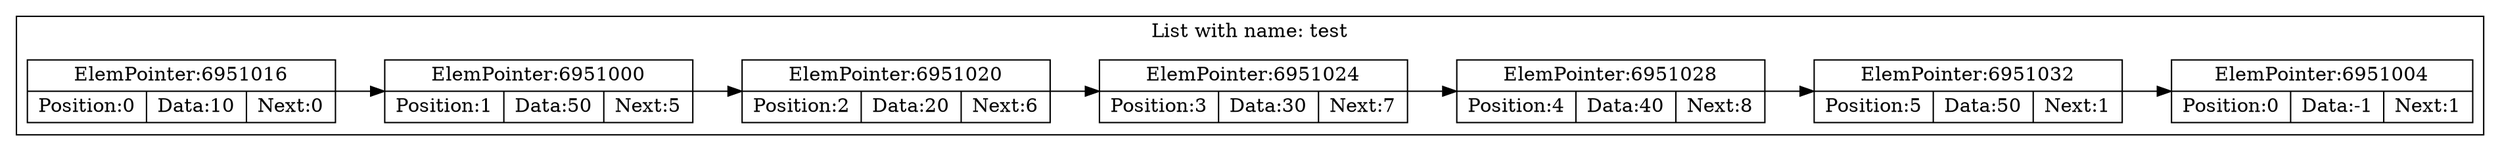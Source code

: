 digraph G{
rankdir=LR;
subgraph clusterlist {
0 [shape=record, label="ElemPointer:
6951016 | {Position
:0 | Data:
10 | Next:
0}"];
1 [shape=record, label="ElemPointer:
6951000 | {Position
:50 | Data:
5 | Next:
0}"];
0->1
1 [shape=record, label="ElemPointer:
6951000 | {Position
:1 | Data:
50 | Next:
5}"];
2 [shape=record, label="ElemPointer:
6951020 | {Position
:20 | Data:
6 | Next:
5}"];
1->2
2 [shape=record, label="ElemPointer:
6951020 | {Position
:2 | Data:
20 | Next:
6}"];
3 [shape=record, label="ElemPointer:
6951024 | {Position
:30 | Data:
7 | Next:
6}"];
2->3
3 [shape=record, label="ElemPointer:
6951024 | {Position
:3 | Data:
30 | Next:
7}"];
4 [shape=record, label="ElemPointer:
6951028 | {Position
:40 | Data:
8 | Next:
7}"];
3->4
4 [shape=record, label="ElemPointer:
6951028 | {Position
:4 | Data:
40 | Next:
8}"];
5 [shape=record, label="ElemPointer:
6951032 | {Position
:50 | Data:
1 | Next:
8}"];
4->5
5 [shape=record, label="ElemPointer:
6951032 | {Position
:5 | Data:
50 | Next:
1}"];
6 [shape=record, label="ElemPointer:
6951004 | {Position
:0 | Data:
-1 | Next:
1}"];
5->6
label = "List with name: test"}
}
